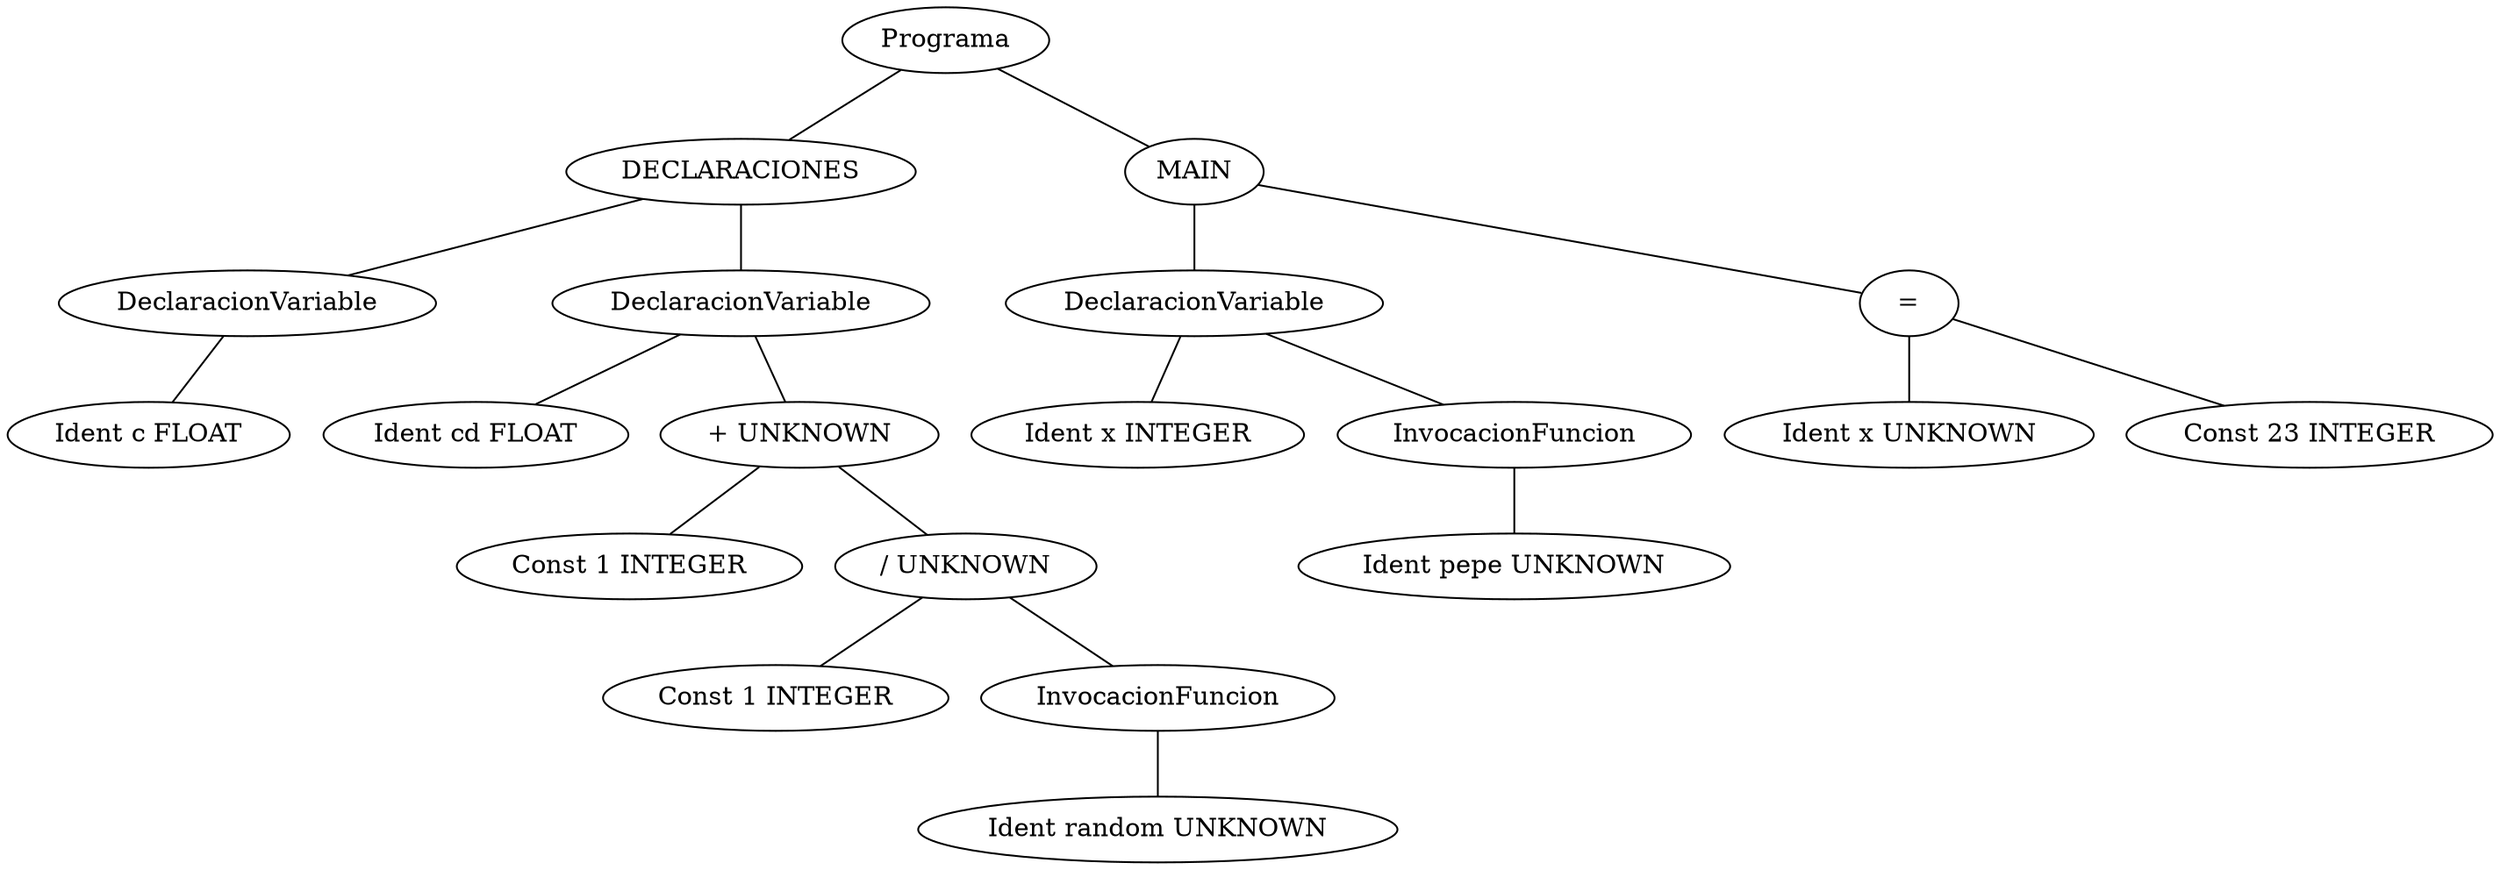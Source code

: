 graph G {1 [label="Programa"]
2 [label="DECLARACIONES"]
1 -- 2
3 [label="DeclaracionVariable"]
2 -- 3
5 [label="Ident c FLOAT"]
3 -- 5
6 [label="DeclaracionVariable"]
2 -- 6
7 [label="Ident cd FLOAT"]
6 -- 7
8 [label="+ UNKNOWN"]
6 -- 8
9 [label="Const 1 INTEGER"]
8 -- 9
10 [label="/ UNKNOWN"]
8 -- 10
11 [label="Const 1 INTEGER"]
10 -- 11
12 [label="InvocacionFuncion"]
10 -- 12
13 [label="Ident random UNKNOWN"]
12 -- 13
14 [label="MAIN"]
1 -- 14
15 [label="DeclaracionVariable"]
14 -- 15
16 [label="Ident x INTEGER"]
15 -- 16
17 [label="InvocacionFuncion"]
15 -- 17
18 [label="Ident pepe UNKNOWN"]
17 -- 18
19 [label="="]
14 -- 19
20 [label="Ident x UNKNOWN"]
19 -- 20
21 [label="Const 23 INTEGER"]
19 -- 21
}
